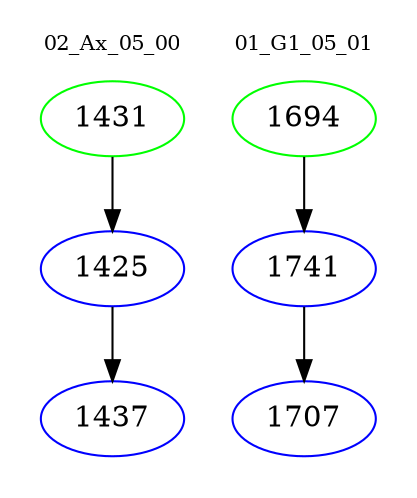 digraph{
subgraph cluster_0 {
color = white
label = "02_Ax_05_00";
fontsize=10;
T0_1431 [label="1431", color="green"]
T0_1431 -> T0_1425 [color="black"]
T0_1425 [label="1425", color="blue"]
T0_1425 -> T0_1437 [color="black"]
T0_1437 [label="1437", color="blue"]
}
subgraph cluster_1 {
color = white
label = "01_G1_05_01";
fontsize=10;
T1_1694 [label="1694", color="green"]
T1_1694 -> T1_1741 [color="black"]
T1_1741 [label="1741", color="blue"]
T1_1741 -> T1_1707 [color="black"]
T1_1707 [label="1707", color="blue"]
}
}
